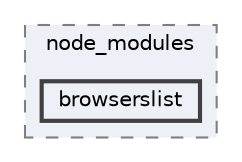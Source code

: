 digraph "pkiclassroomrescheduler/src/main/frontend/node_modules/browserslist"
{
 // LATEX_PDF_SIZE
  bgcolor="transparent";
  edge [fontname=Helvetica,fontsize=10,labelfontname=Helvetica,labelfontsize=10];
  node [fontname=Helvetica,fontsize=10,shape=box,height=0.2,width=0.4];
  compound=true
  subgraph clusterdir_72953eda66ccb3a2722c28e1c3e6c23b {
    graph [ bgcolor="#edf0f7", pencolor="grey50", label="node_modules", fontname=Helvetica,fontsize=10 style="filled,dashed", URL="dir_72953eda66ccb3a2722c28e1c3e6c23b.html",tooltip=""]
  dir_cec38c968cbe2ff005034da7e1fd8196 [label="browserslist", fillcolor="#edf0f7", color="grey25", style="filled,bold", URL="dir_cec38c968cbe2ff005034da7e1fd8196.html",tooltip=""];
  }
}

